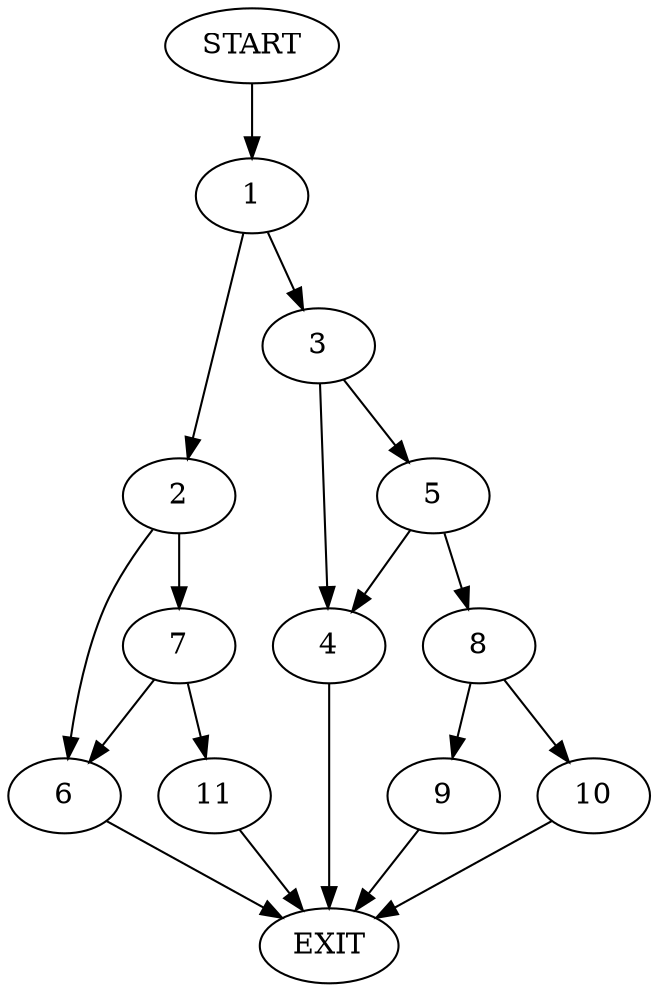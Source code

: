 digraph {
0 [label="START"]
12 [label="EXIT"]
0 -> 1
1 -> 2
1 -> 3
3 -> 4
3 -> 5
2 -> 6
2 -> 7
4 -> 12
5 -> 4
5 -> 8
8 -> 9
8 -> 10
10 -> 12
9 -> 12
6 -> 12
7 -> 6
7 -> 11
11 -> 12
}
